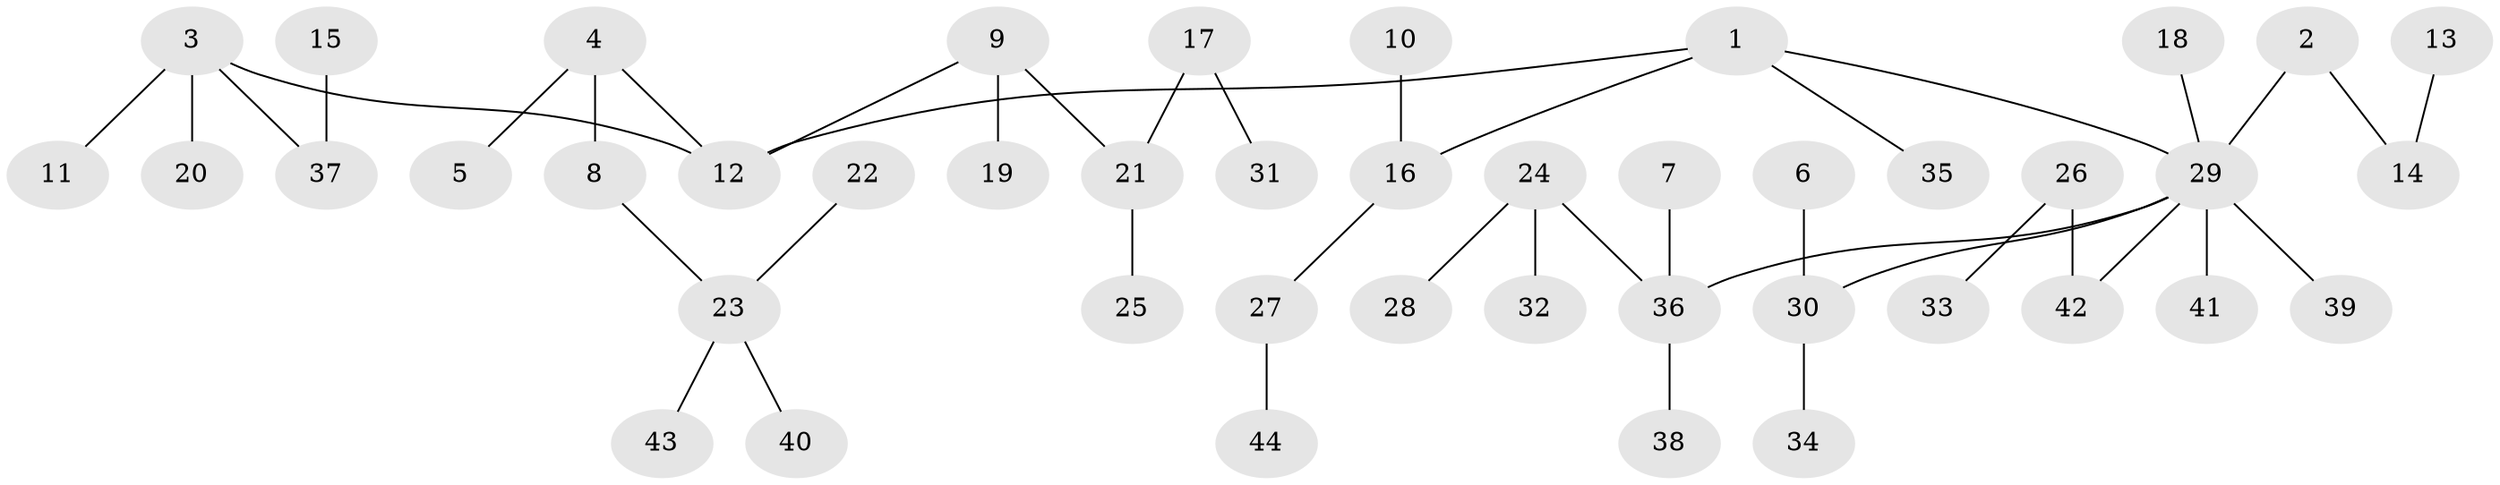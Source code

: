 // original degree distribution, {4: 0.09195402298850575, 5: 0.022988505747126436, 2: 0.2988505747126437, 8: 0.011494252873563218, 1: 0.45977011494252873, 3: 0.11494252873563218}
// Generated by graph-tools (version 1.1) at 2025/50/03/09/25 03:50:19]
// undirected, 44 vertices, 43 edges
graph export_dot {
graph [start="1"]
  node [color=gray90,style=filled];
  1;
  2;
  3;
  4;
  5;
  6;
  7;
  8;
  9;
  10;
  11;
  12;
  13;
  14;
  15;
  16;
  17;
  18;
  19;
  20;
  21;
  22;
  23;
  24;
  25;
  26;
  27;
  28;
  29;
  30;
  31;
  32;
  33;
  34;
  35;
  36;
  37;
  38;
  39;
  40;
  41;
  42;
  43;
  44;
  1 -- 12 [weight=1.0];
  1 -- 16 [weight=1.0];
  1 -- 29 [weight=1.0];
  1 -- 35 [weight=1.0];
  2 -- 14 [weight=1.0];
  2 -- 29 [weight=1.0];
  3 -- 11 [weight=1.0];
  3 -- 12 [weight=1.0];
  3 -- 20 [weight=1.0];
  3 -- 37 [weight=1.0];
  4 -- 5 [weight=1.0];
  4 -- 8 [weight=1.0];
  4 -- 12 [weight=1.0];
  6 -- 30 [weight=1.0];
  7 -- 36 [weight=1.0];
  8 -- 23 [weight=1.0];
  9 -- 12 [weight=1.0];
  9 -- 19 [weight=1.0];
  9 -- 21 [weight=1.0];
  10 -- 16 [weight=1.0];
  13 -- 14 [weight=1.0];
  15 -- 37 [weight=1.0];
  16 -- 27 [weight=1.0];
  17 -- 21 [weight=1.0];
  17 -- 31 [weight=1.0];
  18 -- 29 [weight=1.0];
  21 -- 25 [weight=1.0];
  22 -- 23 [weight=1.0];
  23 -- 40 [weight=1.0];
  23 -- 43 [weight=1.0];
  24 -- 28 [weight=1.0];
  24 -- 32 [weight=1.0];
  24 -- 36 [weight=1.0];
  26 -- 33 [weight=1.0];
  26 -- 42 [weight=1.0];
  27 -- 44 [weight=1.0];
  29 -- 30 [weight=1.0];
  29 -- 36 [weight=1.0];
  29 -- 39 [weight=1.0];
  29 -- 41 [weight=1.0];
  29 -- 42 [weight=1.0];
  30 -- 34 [weight=1.0];
  36 -- 38 [weight=1.0];
}
